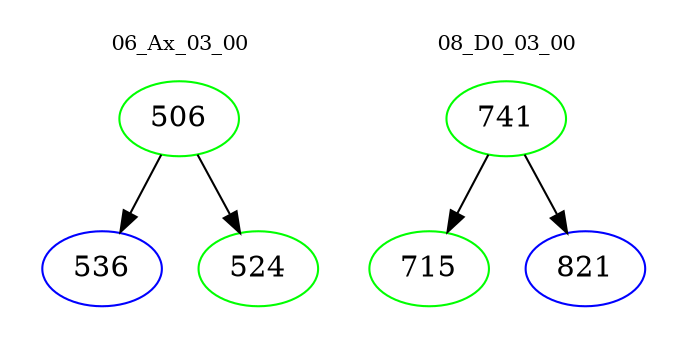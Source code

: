 digraph{
subgraph cluster_0 {
color = white
label = "06_Ax_03_00";
fontsize=10;
T0_506 [label="506", color="green"]
T0_506 -> T0_536 [color="black"]
T0_536 [label="536", color="blue"]
T0_506 -> T0_524 [color="black"]
T0_524 [label="524", color="green"]
}
subgraph cluster_1 {
color = white
label = "08_D0_03_00";
fontsize=10;
T1_741 [label="741", color="green"]
T1_741 -> T1_715 [color="black"]
T1_715 [label="715", color="green"]
T1_741 -> T1_821 [color="black"]
T1_821 [label="821", color="blue"]
}
}
